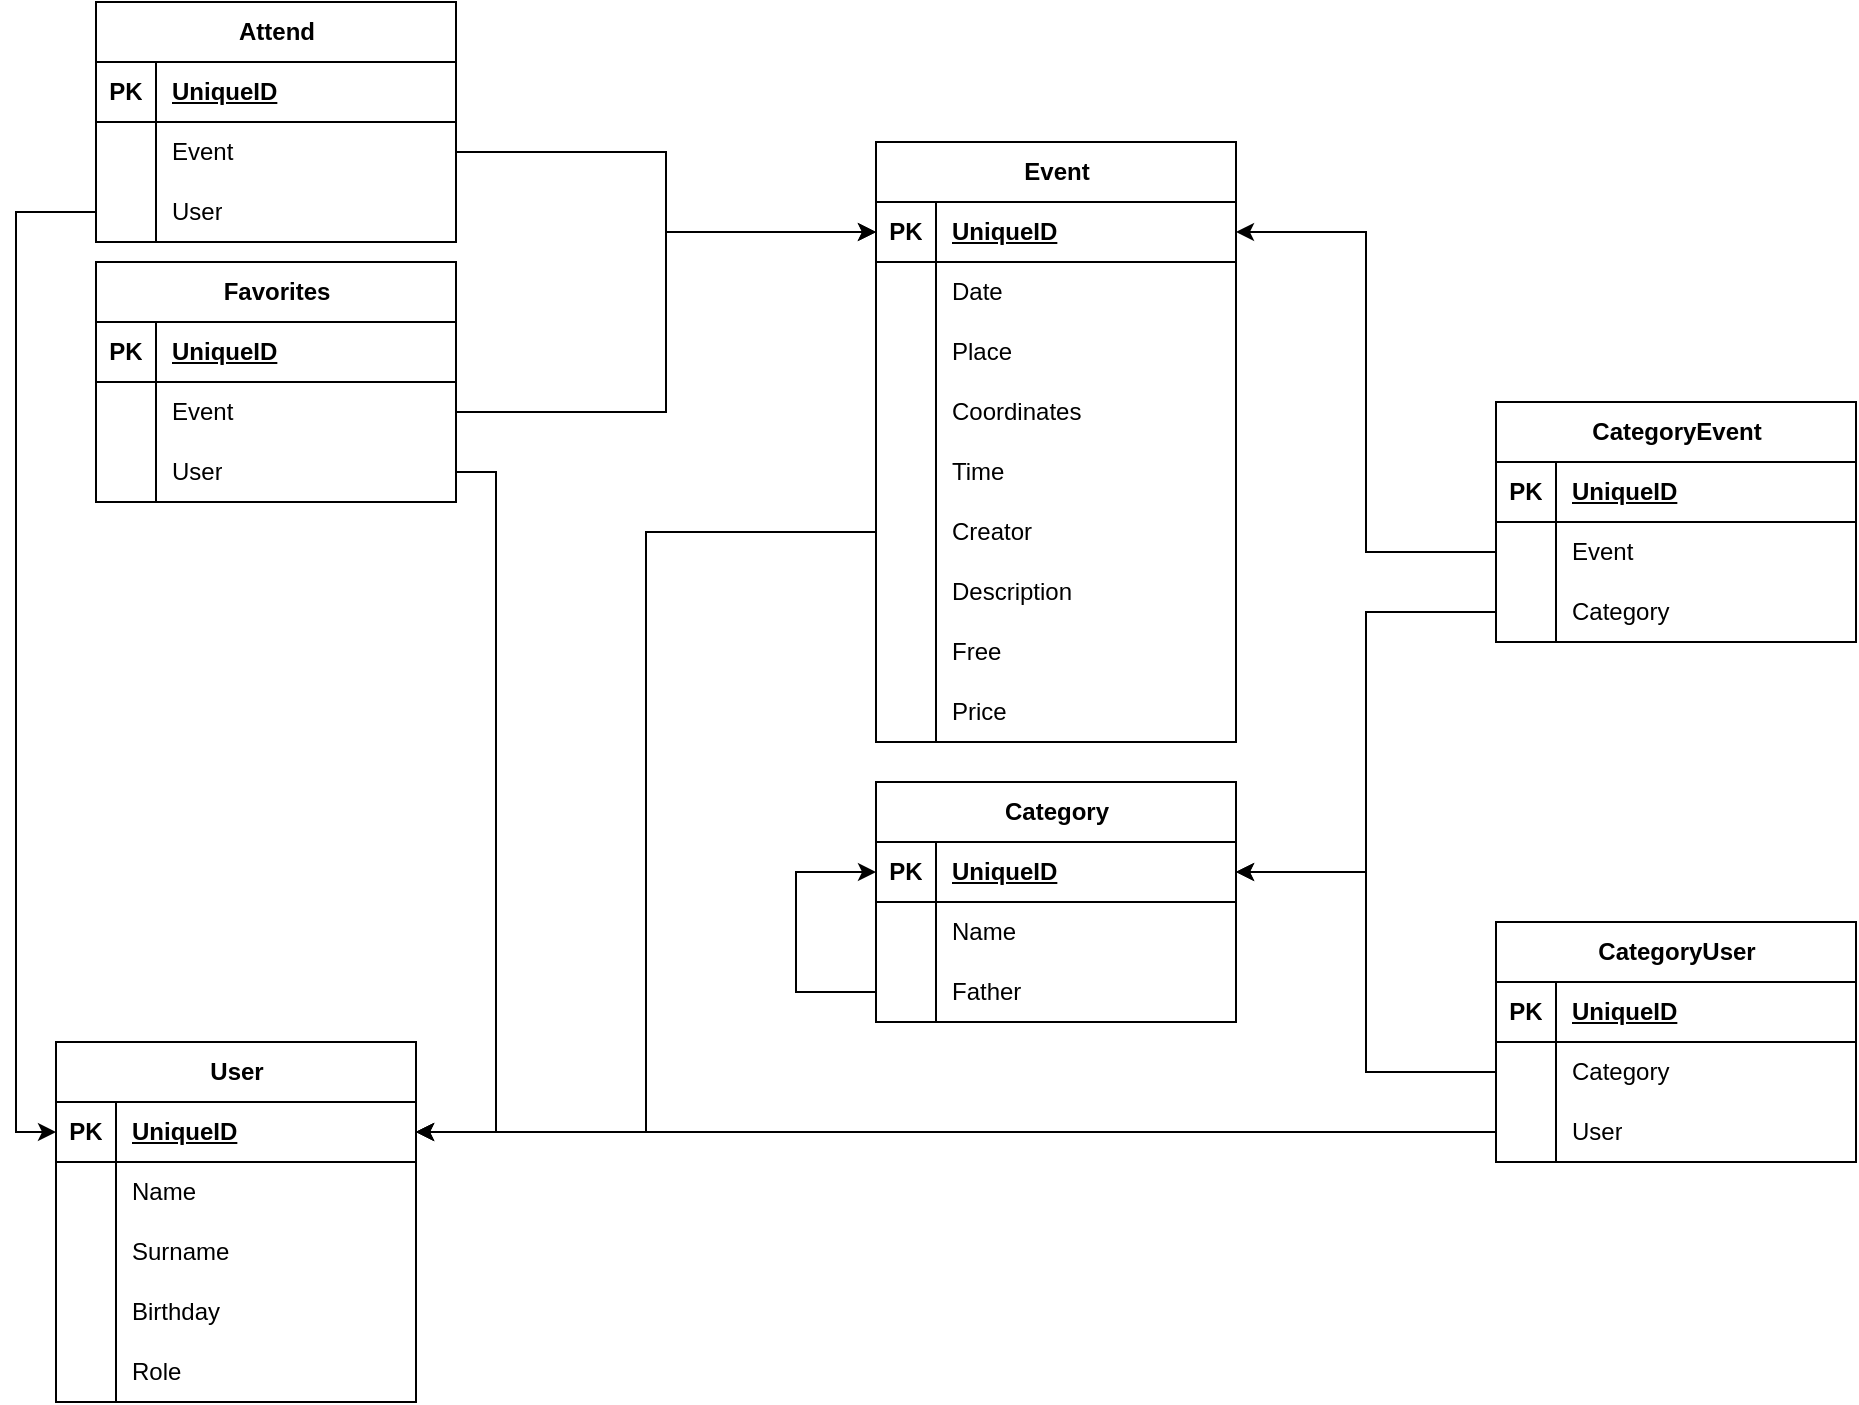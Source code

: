 <mxfile version="21.0.2" type="device"><diagram name="Pagina-1" id="HXqzpzpttiGcGbyxBQgP"><mxGraphModel dx="2345" dy="1855" grid="1" gridSize="10" guides="1" tooltips="1" connect="1" arrows="1" fold="1" page="1" pageScale="1" pageWidth="827" pageHeight="1169" math="0" shadow="0"><root><mxCell id="0"/><mxCell id="1" parent="0"/><mxCell id="CH85Bz0sB6RGt3D_Y4rh-2" value="User" style="shape=table;startSize=30;container=1;collapsible=1;childLayout=tableLayout;fixedRows=1;rowLines=0;fontStyle=1;align=center;resizeLast=1;html=1;" vertex="1" parent="1"><mxGeometry x="-30" y="470" width="180" height="180" as="geometry"/></mxCell><mxCell id="CH85Bz0sB6RGt3D_Y4rh-3" value="" style="shape=tableRow;horizontal=0;startSize=0;swimlaneHead=0;swimlaneBody=0;fillColor=none;collapsible=0;dropTarget=0;points=[[0,0.5],[1,0.5]];portConstraint=eastwest;top=0;left=0;right=0;bottom=1;" vertex="1" parent="CH85Bz0sB6RGt3D_Y4rh-2"><mxGeometry y="30" width="180" height="30" as="geometry"/></mxCell><mxCell id="CH85Bz0sB6RGt3D_Y4rh-4" value="PK" style="shape=partialRectangle;connectable=0;fillColor=none;top=0;left=0;bottom=0;right=0;fontStyle=1;overflow=hidden;whiteSpace=wrap;html=1;" vertex="1" parent="CH85Bz0sB6RGt3D_Y4rh-3"><mxGeometry width="30" height="30" as="geometry"><mxRectangle width="30" height="30" as="alternateBounds"/></mxGeometry></mxCell><mxCell id="CH85Bz0sB6RGt3D_Y4rh-5" value="UniqueID" style="shape=partialRectangle;connectable=0;fillColor=none;top=0;left=0;bottom=0;right=0;align=left;spacingLeft=6;fontStyle=5;overflow=hidden;whiteSpace=wrap;html=1;" vertex="1" parent="CH85Bz0sB6RGt3D_Y4rh-3"><mxGeometry x="30" width="150" height="30" as="geometry"><mxRectangle width="150" height="30" as="alternateBounds"/></mxGeometry></mxCell><mxCell id="CH85Bz0sB6RGt3D_Y4rh-6" value="" style="shape=tableRow;horizontal=0;startSize=0;swimlaneHead=0;swimlaneBody=0;fillColor=none;collapsible=0;dropTarget=0;points=[[0,0.5],[1,0.5]];portConstraint=eastwest;top=0;left=0;right=0;bottom=0;" vertex="1" parent="CH85Bz0sB6RGt3D_Y4rh-2"><mxGeometry y="60" width="180" height="30" as="geometry"/></mxCell><mxCell id="CH85Bz0sB6RGt3D_Y4rh-7" value="" style="shape=partialRectangle;connectable=0;fillColor=none;top=0;left=0;bottom=0;right=0;editable=1;overflow=hidden;whiteSpace=wrap;html=1;" vertex="1" parent="CH85Bz0sB6RGt3D_Y4rh-6"><mxGeometry width="30" height="30" as="geometry"><mxRectangle width="30" height="30" as="alternateBounds"/></mxGeometry></mxCell><mxCell id="CH85Bz0sB6RGt3D_Y4rh-8" value="Name" style="shape=partialRectangle;connectable=0;fillColor=none;top=0;left=0;bottom=0;right=0;align=left;spacingLeft=6;overflow=hidden;whiteSpace=wrap;html=1;" vertex="1" parent="CH85Bz0sB6RGt3D_Y4rh-6"><mxGeometry x="30" width="150" height="30" as="geometry"><mxRectangle width="150" height="30" as="alternateBounds"/></mxGeometry></mxCell><mxCell id="CH85Bz0sB6RGt3D_Y4rh-9" value="" style="shape=tableRow;horizontal=0;startSize=0;swimlaneHead=0;swimlaneBody=0;fillColor=none;collapsible=0;dropTarget=0;points=[[0,0.5],[1,0.5]];portConstraint=eastwest;top=0;left=0;right=0;bottom=0;" vertex="1" parent="CH85Bz0sB6RGt3D_Y4rh-2"><mxGeometry y="90" width="180" height="30" as="geometry"/></mxCell><mxCell id="CH85Bz0sB6RGt3D_Y4rh-10" value="" style="shape=partialRectangle;connectable=0;fillColor=none;top=0;left=0;bottom=0;right=0;editable=1;overflow=hidden;whiteSpace=wrap;html=1;" vertex="1" parent="CH85Bz0sB6RGt3D_Y4rh-9"><mxGeometry width="30" height="30" as="geometry"><mxRectangle width="30" height="30" as="alternateBounds"/></mxGeometry></mxCell><mxCell id="CH85Bz0sB6RGt3D_Y4rh-11" value="Surname" style="shape=partialRectangle;connectable=0;fillColor=none;top=0;left=0;bottom=0;right=0;align=left;spacingLeft=6;overflow=hidden;whiteSpace=wrap;html=1;" vertex="1" parent="CH85Bz0sB6RGt3D_Y4rh-9"><mxGeometry x="30" width="150" height="30" as="geometry"><mxRectangle width="150" height="30" as="alternateBounds"/></mxGeometry></mxCell><mxCell id="CH85Bz0sB6RGt3D_Y4rh-12" value="" style="shape=tableRow;horizontal=0;startSize=0;swimlaneHead=0;swimlaneBody=0;fillColor=none;collapsible=0;dropTarget=0;points=[[0,0.5],[1,0.5]];portConstraint=eastwest;top=0;left=0;right=0;bottom=0;" vertex="1" parent="CH85Bz0sB6RGt3D_Y4rh-2"><mxGeometry y="120" width="180" height="30" as="geometry"/></mxCell><mxCell id="CH85Bz0sB6RGt3D_Y4rh-13" value="" style="shape=partialRectangle;connectable=0;fillColor=none;top=0;left=0;bottom=0;right=0;editable=1;overflow=hidden;whiteSpace=wrap;html=1;" vertex="1" parent="CH85Bz0sB6RGt3D_Y4rh-12"><mxGeometry width="30" height="30" as="geometry"><mxRectangle width="30" height="30" as="alternateBounds"/></mxGeometry></mxCell><mxCell id="CH85Bz0sB6RGt3D_Y4rh-14" value="Birthday" style="shape=partialRectangle;connectable=0;fillColor=none;top=0;left=0;bottom=0;right=0;align=left;spacingLeft=6;overflow=hidden;whiteSpace=wrap;html=1;" vertex="1" parent="CH85Bz0sB6RGt3D_Y4rh-12"><mxGeometry x="30" width="150" height="30" as="geometry"><mxRectangle width="150" height="30" as="alternateBounds"/></mxGeometry></mxCell><mxCell id="CH85Bz0sB6RGt3D_Y4rh-15" value="" style="shape=tableRow;horizontal=0;startSize=0;swimlaneHead=0;swimlaneBody=0;fillColor=none;collapsible=0;dropTarget=0;points=[[0,0.5],[1,0.5]];portConstraint=eastwest;top=0;left=0;right=0;bottom=0;" vertex="1" parent="CH85Bz0sB6RGt3D_Y4rh-2"><mxGeometry y="150" width="180" height="30" as="geometry"/></mxCell><mxCell id="CH85Bz0sB6RGt3D_Y4rh-16" value="" style="shape=partialRectangle;connectable=0;fillColor=none;top=0;left=0;bottom=0;right=0;editable=1;overflow=hidden;whiteSpace=wrap;html=1;" vertex="1" parent="CH85Bz0sB6RGt3D_Y4rh-15"><mxGeometry width="30" height="30" as="geometry"><mxRectangle width="30" height="30" as="alternateBounds"/></mxGeometry></mxCell><mxCell id="CH85Bz0sB6RGt3D_Y4rh-17" value="Role" style="shape=partialRectangle;connectable=0;fillColor=none;top=0;left=0;bottom=0;right=0;align=left;spacingLeft=6;overflow=hidden;whiteSpace=wrap;html=1;" vertex="1" parent="CH85Bz0sB6RGt3D_Y4rh-15"><mxGeometry x="30" width="150" height="30" as="geometry"><mxRectangle width="150" height="30" as="alternateBounds"/></mxGeometry></mxCell><mxCell id="CH85Bz0sB6RGt3D_Y4rh-30" value="Event" style="shape=table;startSize=30;container=1;collapsible=1;childLayout=tableLayout;fixedRows=1;rowLines=0;fontStyle=1;align=center;resizeLast=1;html=1;" vertex="1" parent="1"><mxGeometry x="380" y="20" width="180" height="300" as="geometry"/></mxCell><mxCell id="CH85Bz0sB6RGt3D_Y4rh-31" value="" style="shape=tableRow;horizontal=0;startSize=0;swimlaneHead=0;swimlaneBody=0;fillColor=none;collapsible=0;dropTarget=0;points=[[0,0.5],[1,0.5]];portConstraint=eastwest;top=0;left=0;right=0;bottom=1;" vertex="1" parent="CH85Bz0sB6RGt3D_Y4rh-30"><mxGeometry y="30" width="180" height="30" as="geometry"/></mxCell><mxCell id="CH85Bz0sB6RGt3D_Y4rh-32" value="PK" style="shape=partialRectangle;connectable=0;fillColor=none;top=0;left=0;bottom=0;right=0;fontStyle=1;overflow=hidden;whiteSpace=wrap;html=1;" vertex="1" parent="CH85Bz0sB6RGt3D_Y4rh-31"><mxGeometry width="30" height="30" as="geometry"><mxRectangle width="30" height="30" as="alternateBounds"/></mxGeometry></mxCell><mxCell id="CH85Bz0sB6RGt3D_Y4rh-33" value="UniqueID" style="shape=partialRectangle;connectable=0;fillColor=none;top=0;left=0;bottom=0;right=0;align=left;spacingLeft=6;fontStyle=5;overflow=hidden;whiteSpace=wrap;html=1;" vertex="1" parent="CH85Bz0sB6RGt3D_Y4rh-31"><mxGeometry x="30" width="150" height="30" as="geometry"><mxRectangle width="150" height="30" as="alternateBounds"/></mxGeometry></mxCell><mxCell id="CH85Bz0sB6RGt3D_Y4rh-34" value="" style="shape=tableRow;horizontal=0;startSize=0;swimlaneHead=0;swimlaneBody=0;fillColor=none;collapsible=0;dropTarget=0;points=[[0,0.5],[1,0.5]];portConstraint=eastwest;top=0;left=0;right=0;bottom=0;" vertex="1" parent="CH85Bz0sB6RGt3D_Y4rh-30"><mxGeometry y="60" width="180" height="30" as="geometry"/></mxCell><mxCell id="CH85Bz0sB6RGt3D_Y4rh-35" value="" style="shape=partialRectangle;connectable=0;fillColor=none;top=0;left=0;bottom=0;right=0;editable=1;overflow=hidden;whiteSpace=wrap;html=1;" vertex="1" parent="CH85Bz0sB6RGt3D_Y4rh-34"><mxGeometry width="30" height="30" as="geometry"><mxRectangle width="30" height="30" as="alternateBounds"/></mxGeometry></mxCell><mxCell id="CH85Bz0sB6RGt3D_Y4rh-36" value="Date" style="shape=partialRectangle;connectable=0;fillColor=none;top=0;left=0;bottom=0;right=0;align=left;spacingLeft=6;overflow=hidden;whiteSpace=wrap;html=1;" vertex="1" parent="CH85Bz0sB6RGt3D_Y4rh-34"><mxGeometry x="30" width="150" height="30" as="geometry"><mxRectangle width="150" height="30" as="alternateBounds"/></mxGeometry></mxCell><mxCell id="CH85Bz0sB6RGt3D_Y4rh-37" value="" style="shape=tableRow;horizontal=0;startSize=0;swimlaneHead=0;swimlaneBody=0;fillColor=none;collapsible=0;dropTarget=0;points=[[0,0.5],[1,0.5]];portConstraint=eastwest;top=0;left=0;right=0;bottom=0;" vertex="1" parent="CH85Bz0sB6RGt3D_Y4rh-30"><mxGeometry y="90" width="180" height="30" as="geometry"/></mxCell><mxCell id="CH85Bz0sB6RGt3D_Y4rh-38" value="" style="shape=partialRectangle;connectable=0;fillColor=none;top=0;left=0;bottom=0;right=0;editable=1;overflow=hidden;whiteSpace=wrap;html=1;" vertex="1" parent="CH85Bz0sB6RGt3D_Y4rh-37"><mxGeometry width="30" height="30" as="geometry"><mxRectangle width="30" height="30" as="alternateBounds"/></mxGeometry></mxCell><mxCell id="CH85Bz0sB6RGt3D_Y4rh-39" value="Place" style="shape=partialRectangle;connectable=0;fillColor=none;top=0;left=0;bottom=0;right=0;align=left;spacingLeft=6;overflow=hidden;whiteSpace=wrap;html=1;" vertex="1" parent="CH85Bz0sB6RGt3D_Y4rh-37"><mxGeometry x="30" width="150" height="30" as="geometry"><mxRectangle width="150" height="30" as="alternateBounds"/></mxGeometry></mxCell><mxCell id="CH85Bz0sB6RGt3D_Y4rh-40" value="" style="shape=tableRow;horizontal=0;startSize=0;swimlaneHead=0;swimlaneBody=0;fillColor=none;collapsible=0;dropTarget=0;points=[[0,0.5],[1,0.5]];portConstraint=eastwest;top=0;left=0;right=0;bottom=0;" vertex="1" parent="CH85Bz0sB6RGt3D_Y4rh-30"><mxGeometry y="120" width="180" height="30" as="geometry"/></mxCell><mxCell id="CH85Bz0sB6RGt3D_Y4rh-41" value="" style="shape=partialRectangle;connectable=0;fillColor=none;top=0;left=0;bottom=0;right=0;editable=1;overflow=hidden;whiteSpace=wrap;html=1;" vertex="1" parent="CH85Bz0sB6RGt3D_Y4rh-40"><mxGeometry width="30" height="30" as="geometry"><mxRectangle width="30" height="30" as="alternateBounds"/></mxGeometry></mxCell><mxCell id="CH85Bz0sB6RGt3D_Y4rh-42" value="Coordinates" style="shape=partialRectangle;connectable=0;fillColor=none;top=0;left=0;bottom=0;right=0;align=left;spacingLeft=6;overflow=hidden;whiteSpace=wrap;html=1;" vertex="1" parent="CH85Bz0sB6RGt3D_Y4rh-40"><mxGeometry x="30" width="150" height="30" as="geometry"><mxRectangle width="150" height="30" as="alternateBounds"/></mxGeometry></mxCell><mxCell id="CH85Bz0sB6RGt3D_Y4rh-43" value="" style="shape=tableRow;horizontal=0;startSize=0;swimlaneHead=0;swimlaneBody=0;fillColor=none;collapsible=0;dropTarget=0;points=[[0,0.5],[1,0.5]];portConstraint=eastwest;top=0;left=0;right=0;bottom=0;" vertex="1" parent="CH85Bz0sB6RGt3D_Y4rh-30"><mxGeometry y="150" width="180" height="30" as="geometry"/></mxCell><mxCell id="CH85Bz0sB6RGt3D_Y4rh-44" value="" style="shape=partialRectangle;connectable=0;fillColor=none;top=0;left=0;bottom=0;right=0;editable=1;overflow=hidden;whiteSpace=wrap;html=1;" vertex="1" parent="CH85Bz0sB6RGt3D_Y4rh-43"><mxGeometry width="30" height="30" as="geometry"><mxRectangle width="30" height="30" as="alternateBounds"/></mxGeometry></mxCell><mxCell id="CH85Bz0sB6RGt3D_Y4rh-45" value="Time" style="shape=partialRectangle;connectable=0;fillColor=none;top=0;left=0;bottom=0;right=0;align=left;spacingLeft=6;overflow=hidden;whiteSpace=wrap;html=1;" vertex="1" parent="CH85Bz0sB6RGt3D_Y4rh-43"><mxGeometry x="30" width="150" height="30" as="geometry"><mxRectangle width="150" height="30" as="alternateBounds"/></mxGeometry></mxCell><mxCell id="CH85Bz0sB6RGt3D_Y4rh-46" value="" style="shape=tableRow;horizontal=0;startSize=0;swimlaneHead=0;swimlaneBody=0;fillColor=none;collapsible=0;dropTarget=0;points=[[0,0.5],[1,0.5]];portConstraint=eastwest;top=0;left=0;right=0;bottom=0;" vertex="1" parent="CH85Bz0sB6RGt3D_Y4rh-30"><mxGeometry y="180" width="180" height="30" as="geometry"/></mxCell><mxCell id="CH85Bz0sB6RGt3D_Y4rh-47" value="" style="shape=partialRectangle;connectable=0;fillColor=none;top=0;left=0;bottom=0;right=0;editable=1;overflow=hidden;whiteSpace=wrap;html=1;" vertex="1" parent="CH85Bz0sB6RGt3D_Y4rh-46"><mxGeometry width="30" height="30" as="geometry"><mxRectangle width="30" height="30" as="alternateBounds"/></mxGeometry></mxCell><mxCell id="CH85Bz0sB6RGt3D_Y4rh-48" value="Creator" style="shape=partialRectangle;connectable=0;fillColor=none;top=0;left=0;bottom=0;right=0;align=left;spacingLeft=6;overflow=hidden;whiteSpace=wrap;html=1;" vertex="1" parent="CH85Bz0sB6RGt3D_Y4rh-46"><mxGeometry x="30" width="150" height="30" as="geometry"><mxRectangle width="150" height="30" as="alternateBounds"/></mxGeometry></mxCell><mxCell id="CH85Bz0sB6RGt3D_Y4rh-49" value="" style="shape=tableRow;horizontal=0;startSize=0;swimlaneHead=0;swimlaneBody=0;fillColor=none;collapsible=0;dropTarget=0;points=[[0,0.5],[1,0.5]];portConstraint=eastwest;top=0;left=0;right=0;bottom=0;" vertex="1" parent="CH85Bz0sB6RGt3D_Y4rh-30"><mxGeometry y="210" width="180" height="30" as="geometry"/></mxCell><mxCell id="CH85Bz0sB6RGt3D_Y4rh-50" value="" style="shape=partialRectangle;connectable=0;fillColor=none;top=0;left=0;bottom=0;right=0;editable=1;overflow=hidden;whiteSpace=wrap;html=1;" vertex="1" parent="CH85Bz0sB6RGt3D_Y4rh-49"><mxGeometry width="30" height="30" as="geometry"><mxRectangle width="30" height="30" as="alternateBounds"/></mxGeometry></mxCell><mxCell id="CH85Bz0sB6RGt3D_Y4rh-51" value="Description" style="shape=partialRectangle;connectable=0;fillColor=none;top=0;left=0;bottom=0;right=0;align=left;spacingLeft=6;overflow=hidden;whiteSpace=wrap;html=1;" vertex="1" parent="CH85Bz0sB6RGt3D_Y4rh-49"><mxGeometry x="30" width="150" height="30" as="geometry"><mxRectangle width="150" height="30" as="alternateBounds"/></mxGeometry></mxCell><mxCell id="CH85Bz0sB6RGt3D_Y4rh-52" value="" style="shape=tableRow;horizontal=0;startSize=0;swimlaneHead=0;swimlaneBody=0;fillColor=none;collapsible=0;dropTarget=0;points=[[0,0.5],[1,0.5]];portConstraint=eastwest;top=0;left=0;right=0;bottom=0;" vertex="1" parent="CH85Bz0sB6RGt3D_Y4rh-30"><mxGeometry y="240" width="180" height="30" as="geometry"/></mxCell><mxCell id="CH85Bz0sB6RGt3D_Y4rh-53" value="" style="shape=partialRectangle;connectable=0;fillColor=none;top=0;left=0;bottom=0;right=0;editable=1;overflow=hidden;whiteSpace=wrap;html=1;" vertex="1" parent="CH85Bz0sB6RGt3D_Y4rh-52"><mxGeometry width="30" height="30" as="geometry"><mxRectangle width="30" height="30" as="alternateBounds"/></mxGeometry></mxCell><mxCell id="CH85Bz0sB6RGt3D_Y4rh-54" value="Free" style="shape=partialRectangle;connectable=0;fillColor=none;top=0;left=0;bottom=0;right=0;align=left;spacingLeft=6;overflow=hidden;whiteSpace=wrap;html=1;" vertex="1" parent="CH85Bz0sB6RGt3D_Y4rh-52"><mxGeometry x="30" width="150" height="30" as="geometry"><mxRectangle width="150" height="30" as="alternateBounds"/></mxGeometry></mxCell><mxCell id="CH85Bz0sB6RGt3D_Y4rh-55" value="" style="shape=tableRow;horizontal=0;startSize=0;swimlaneHead=0;swimlaneBody=0;fillColor=none;collapsible=0;dropTarget=0;points=[[0,0.5],[1,0.5]];portConstraint=eastwest;top=0;left=0;right=0;bottom=0;" vertex="1" parent="CH85Bz0sB6RGt3D_Y4rh-30"><mxGeometry y="270" width="180" height="30" as="geometry"/></mxCell><mxCell id="CH85Bz0sB6RGt3D_Y4rh-56" value="" style="shape=partialRectangle;connectable=0;fillColor=none;top=0;left=0;bottom=0;right=0;editable=1;overflow=hidden;whiteSpace=wrap;html=1;" vertex="1" parent="CH85Bz0sB6RGt3D_Y4rh-55"><mxGeometry width="30" height="30" as="geometry"><mxRectangle width="30" height="30" as="alternateBounds"/></mxGeometry></mxCell><mxCell id="CH85Bz0sB6RGt3D_Y4rh-57" value="Price" style="shape=partialRectangle;connectable=0;fillColor=none;top=0;left=0;bottom=0;right=0;align=left;spacingLeft=6;overflow=hidden;whiteSpace=wrap;html=1;" vertex="1" parent="CH85Bz0sB6RGt3D_Y4rh-55"><mxGeometry x="30" width="150" height="30" as="geometry"><mxRectangle width="150" height="30" as="alternateBounds"/></mxGeometry></mxCell><mxCell id="CH85Bz0sB6RGt3D_Y4rh-145" style="edgeStyle=orthogonalEdgeStyle;rounded=0;orthogonalLoop=1;jettySize=auto;html=1;exitX=0;exitY=0.5;exitDx=0;exitDy=0;entryX=0;entryY=0.5;entryDx=0;entryDy=0;" edge="1" parent="1" source="CH85Bz0sB6RGt3D_Y4rh-65" target="CH85Bz0sB6RGt3D_Y4rh-59"><mxGeometry relative="1" as="geometry"><Array as="points"><mxPoint x="340" y="445"/><mxPoint x="340" y="385"/></Array></mxGeometry></mxCell><mxCell id="CH85Bz0sB6RGt3D_Y4rh-58" value="Category" style="shape=table;startSize=30;container=1;collapsible=1;childLayout=tableLayout;fixedRows=1;rowLines=0;fontStyle=1;align=center;resizeLast=1;html=1;" vertex="1" parent="1"><mxGeometry x="380" y="340" width="180" height="120" as="geometry"/></mxCell><mxCell id="CH85Bz0sB6RGt3D_Y4rh-59" value="" style="shape=tableRow;horizontal=0;startSize=0;swimlaneHead=0;swimlaneBody=0;fillColor=none;collapsible=0;dropTarget=0;points=[[0,0.5],[1,0.5]];portConstraint=eastwest;top=0;left=0;right=0;bottom=1;" vertex="1" parent="CH85Bz0sB6RGt3D_Y4rh-58"><mxGeometry y="30" width="180" height="30" as="geometry"/></mxCell><mxCell id="CH85Bz0sB6RGt3D_Y4rh-60" value="PK" style="shape=partialRectangle;connectable=0;fillColor=none;top=0;left=0;bottom=0;right=0;fontStyle=1;overflow=hidden;whiteSpace=wrap;html=1;" vertex="1" parent="CH85Bz0sB6RGt3D_Y4rh-59"><mxGeometry width="30" height="30" as="geometry"><mxRectangle width="30" height="30" as="alternateBounds"/></mxGeometry></mxCell><mxCell id="CH85Bz0sB6RGt3D_Y4rh-61" value="UniqueID" style="shape=partialRectangle;connectable=0;fillColor=none;top=0;left=0;bottom=0;right=0;align=left;spacingLeft=6;fontStyle=5;overflow=hidden;whiteSpace=wrap;html=1;" vertex="1" parent="CH85Bz0sB6RGt3D_Y4rh-59"><mxGeometry x="30" width="150" height="30" as="geometry"><mxRectangle width="150" height="30" as="alternateBounds"/></mxGeometry></mxCell><mxCell id="CH85Bz0sB6RGt3D_Y4rh-62" value="" style="shape=tableRow;horizontal=0;startSize=0;swimlaneHead=0;swimlaneBody=0;fillColor=none;collapsible=0;dropTarget=0;points=[[0,0.5],[1,0.5]];portConstraint=eastwest;top=0;left=0;right=0;bottom=0;" vertex="1" parent="CH85Bz0sB6RGt3D_Y4rh-58"><mxGeometry y="60" width="180" height="30" as="geometry"/></mxCell><mxCell id="CH85Bz0sB6RGt3D_Y4rh-63" value="" style="shape=partialRectangle;connectable=0;fillColor=none;top=0;left=0;bottom=0;right=0;editable=1;overflow=hidden;whiteSpace=wrap;html=1;" vertex="1" parent="CH85Bz0sB6RGt3D_Y4rh-62"><mxGeometry width="30" height="30" as="geometry"><mxRectangle width="30" height="30" as="alternateBounds"/></mxGeometry></mxCell><mxCell id="CH85Bz0sB6RGt3D_Y4rh-64" value="Name" style="shape=partialRectangle;connectable=0;fillColor=none;top=0;left=0;bottom=0;right=0;align=left;spacingLeft=6;overflow=hidden;whiteSpace=wrap;html=1;" vertex="1" parent="CH85Bz0sB6RGt3D_Y4rh-62"><mxGeometry x="30" width="150" height="30" as="geometry"><mxRectangle width="150" height="30" as="alternateBounds"/></mxGeometry></mxCell><mxCell id="CH85Bz0sB6RGt3D_Y4rh-65" value="" style="shape=tableRow;horizontal=0;startSize=0;swimlaneHead=0;swimlaneBody=0;fillColor=none;collapsible=0;dropTarget=0;points=[[0,0.5],[1,0.5]];portConstraint=eastwest;top=0;left=0;right=0;bottom=0;" vertex="1" parent="CH85Bz0sB6RGt3D_Y4rh-58"><mxGeometry y="90" width="180" height="30" as="geometry"/></mxCell><mxCell id="CH85Bz0sB6RGt3D_Y4rh-66" value="" style="shape=partialRectangle;connectable=0;fillColor=none;top=0;left=0;bottom=0;right=0;editable=1;overflow=hidden;whiteSpace=wrap;html=1;" vertex="1" parent="CH85Bz0sB6RGt3D_Y4rh-65"><mxGeometry width="30" height="30" as="geometry"><mxRectangle width="30" height="30" as="alternateBounds"/></mxGeometry></mxCell><mxCell id="CH85Bz0sB6RGt3D_Y4rh-67" value="Father" style="shape=partialRectangle;connectable=0;fillColor=none;top=0;left=0;bottom=0;right=0;align=left;spacingLeft=6;overflow=hidden;whiteSpace=wrap;html=1;" vertex="1" parent="CH85Bz0sB6RGt3D_Y4rh-65"><mxGeometry x="30" width="150" height="30" as="geometry"><mxRectangle width="150" height="30" as="alternateBounds"/></mxGeometry></mxCell><mxCell id="CH85Bz0sB6RGt3D_Y4rh-77" style="edgeStyle=orthogonalEdgeStyle;rounded=0;orthogonalLoop=1;jettySize=auto;html=1;exitX=0;exitY=0.5;exitDx=0;exitDy=0;" edge="1" parent="1" source="CH85Bz0sB6RGt3D_Y4rh-46" target="CH85Bz0sB6RGt3D_Y4rh-3"><mxGeometry relative="1" as="geometry"/></mxCell><mxCell id="CH85Bz0sB6RGt3D_Y4rh-78" value="CategoryEvent" style="shape=table;startSize=30;container=1;collapsible=1;childLayout=tableLayout;fixedRows=1;rowLines=0;fontStyle=1;align=center;resizeLast=1;html=1;" vertex="1" parent="1"><mxGeometry x="690" y="150" width="180" height="120" as="geometry"/></mxCell><mxCell id="CH85Bz0sB6RGt3D_Y4rh-79" value="" style="shape=tableRow;horizontal=0;startSize=0;swimlaneHead=0;swimlaneBody=0;fillColor=none;collapsible=0;dropTarget=0;points=[[0,0.5],[1,0.5]];portConstraint=eastwest;top=0;left=0;right=0;bottom=1;" vertex="1" parent="CH85Bz0sB6RGt3D_Y4rh-78"><mxGeometry y="30" width="180" height="30" as="geometry"/></mxCell><mxCell id="CH85Bz0sB6RGt3D_Y4rh-80" value="PK" style="shape=partialRectangle;connectable=0;fillColor=none;top=0;left=0;bottom=0;right=0;fontStyle=1;overflow=hidden;whiteSpace=wrap;html=1;" vertex="1" parent="CH85Bz0sB6RGt3D_Y4rh-79"><mxGeometry width="30" height="30" as="geometry"><mxRectangle width="30" height="30" as="alternateBounds"/></mxGeometry></mxCell><mxCell id="CH85Bz0sB6RGt3D_Y4rh-81" value="UniqueID" style="shape=partialRectangle;connectable=0;fillColor=none;top=0;left=0;bottom=0;right=0;align=left;spacingLeft=6;fontStyle=5;overflow=hidden;whiteSpace=wrap;html=1;" vertex="1" parent="CH85Bz0sB6RGt3D_Y4rh-79"><mxGeometry x="30" width="150" height="30" as="geometry"><mxRectangle width="150" height="30" as="alternateBounds"/></mxGeometry></mxCell><mxCell id="CH85Bz0sB6RGt3D_Y4rh-82" value="" style="shape=tableRow;horizontal=0;startSize=0;swimlaneHead=0;swimlaneBody=0;fillColor=none;collapsible=0;dropTarget=0;points=[[0,0.5],[1,0.5]];portConstraint=eastwest;top=0;left=0;right=0;bottom=0;" vertex="1" parent="CH85Bz0sB6RGt3D_Y4rh-78"><mxGeometry y="60" width="180" height="30" as="geometry"/></mxCell><mxCell id="CH85Bz0sB6RGt3D_Y4rh-83" value="" style="shape=partialRectangle;connectable=0;fillColor=none;top=0;left=0;bottom=0;right=0;editable=1;overflow=hidden;whiteSpace=wrap;html=1;" vertex="1" parent="CH85Bz0sB6RGt3D_Y4rh-82"><mxGeometry width="30" height="30" as="geometry"><mxRectangle width="30" height="30" as="alternateBounds"/></mxGeometry></mxCell><mxCell id="CH85Bz0sB6RGt3D_Y4rh-84" value="Event" style="shape=partialRectangle;connectable=0;fillColor=none;top=0;left=0;bottom=0;right=0;align=left;spacingLeft=6;overflow=hidden;whiteSpace=wrap;html=1;" vertex="1" parent="CH85Bz0sB6RGt3D_Y4rh-82"><mxGeometry x="30" width="150" height="30" as="geometry"><mxRectangle width="150" height="30" as="alternateBounds"/></mxGeometry></mxCell><mxCell id="CH85Bz0sB6RGt3D_Y4rh-85" value="" style="shape=tableRow;horizontal=0;startSize=0;swimlaneHead=0;swimlaneBody=0;fillColor=none;collapsible=0;dropTarget=0;points=[[0,0.5],[1,0.5]];portConstraint=eastwest;top=0;left=0;right=0;bottom=0;" vertex="1" parent="CH85Bz0sB6RGt3D_Y4rh-78"><mxGeometry y="90" width="180" height="30" as="geometry"/></mxCell><mxCell id="CH85Bz0sB6RGt3D_Y4rh-86" value="" style="shape=partialRectangle;connectable=0;fillColor=none;top=0;left=0;bottom=0;right=0;editable=1;overflow=hidden;whiteSpace=wrap;html=1;" vertex="1" parent="CH85Bz0sB6RGt3D_Y4rh-85"><mxGeometry width="30" height="30" as="geometry"><mxRectangle width="30" height="30" as="alternateBounds"/></mxGeometry></mxCell><mxCell id="CH85Bz0sB6RGt3D_Y4rh-87" value="Category" style="shape=partialRectangle;connectable=0;fillColor=none;top=0;left=0;bottom=0;right=0;align=left;spacingLeft=6;overflow=hidden;whiteSpace=wrap;html=1;" vertex="1" parent="CH85Bz0sB6RGt3D_Y4rh-85"><mxGeometry x="30" width="150" height="30" as="geometry"><mxRectangle width="150" height="30" as="alternateBounds"/></mxGeometry></mxCell><mxCell id="CH85Bz0sB6RGt3D_Y4rh-91" style="edgeStyle=orthogonalEdgeStyle;rounded=0;orthogonalLoop=1;jettySize=auto;html=1;exitX=0;exitY=0.5;exitDx=0;exitDy=0;entryX=1;entryY=0.5;entryDx=0;entryDy=0;" edge="1" parent="1" source="CH85Bz0sB6RGt3D_Y4rh-82" target="CH85Bz0sB6RGt3D_Y4rh-31"><mxGeometry relative="1" as="geometry"/></mxCell><mxCell id="CH85Bz0sB6RGt3D_Y4rh-92" style="edgeStyle=orthogonalEdgeStyle;rounded=0;orthogonalLoop=1;jettySize=auto;html=1;exitX=0;exitY=0.5;exitDx=0;exitDy=0;entryX=1;entryY=0.5;entryDx=0;entryDy=0;" edge="1" parent="1" source="CH85Bz0sB6RGt3D_Y4rh-85" target="CH85Bz0sB6RGt3D_Y4rh-59"><mxGeometry relative="1" as="geometry"/></mxCell><mxCell id="CH85Bz0sB6RGt3D_Y4rh-93" value="CategoryUser" style="shape=table;startSize=30;container=1;collapsible=1;childLayout=tableLayout;fixedRows=1;rowLines=0;fontStyle=1;align=center;resizeLast=1;html=1;" vertex="1" parent="1"><mxGeometry x="690" y="410" width="180" height="120" as="geometry"/></mxCell><mxCell id="CH85Bz0sB6RGt3D_Y4rh-94" value="" style="shape=tableRow;horizontal=0;startSize=0;swimlaneHead=0;swimlaneBody=0;fillColor=none;collapsible=0;dropTarget=0;points=[[0,0.5],[1,0.5]];portConstraint=eastwest;top=0;left=0;right=0;bottom=1;" vertex="1" parent="CH85Bz0sB6RGt3D_Y4rh-93"><mxGeometry y="30" width="180" height="30" as="geometry"/></mxCell><mxCell id="CH85Bz0sB6RGt3D_Y4rh-95" value="PK" style="shape=partialRectangle;connectable=0;fillColor=none;top=0;left=0;bottom=0;right=0;fontStyle=1;overflow=hidden;whiteSpace=wrap;html=1;" vertex="1" parent="CH85Bz0sB6RGt3D_Y4rh-94"><mxGeometry width="30" height="30" as="geometry"><mxRectangle width="30" height="30" as="alternateBounds"/></mxGeometry></mxCell><mxCell id="CH85Bz0sB6RGt3D_Y4rh-96" value="UniqueID" style="shape=partialRectangle;connectable=0;fillColor=none;top=0;left=0;bottom=0;right=0;align=left;spacingLeft=6;fontStyle=5;overflow=hidden;whiteSpace=wrap;html=1;" vertex="1" parent="CH85Bz0sB6RGt3D_Y4rh-94"><mxGeometry x="30" width="150" height="30" as="geometry"><mxRectangle width="150" height="30" as="alternateBounds"/></mxGeometry></mxCell><mxCell id="CH85Bz0sB6RGt3D_Y4rh-100" value="" style="shape=tableRow;horizontal=0;startSize=0;swimlaneHead=0;swimlaneBody=0;fillColor=none;collapsible=0;dropTarget=0;points=[[0,0.5],[1,0.5]];portConstraint=eastwest;top=0;left=0;right=0;bottom=0;" vertex="1" parent="CH85Bz0sB6RGt3D_Y4rh-93"><mxGeometry y="60" width="180" height="30" as="geometry"/></mxCell><mxCell id="CH85Bz0sB6RGt3D_Y4rh-101" value="" style="shape=partialRectangle;connectable=0;fillColor=none;top=0;left=0;bottom=0;right=0;editable=1;overflow=hidden;whiteSpace=wrap;html=1;" vertex="1" parent="CH85Bz0sB6RGt3D_Y4rh-100"><mxGeometry width="30" height="30" as="geometry"><mxRectangle width="30" height="30" as="alternateBounds"/></mxGeometry></mxCell><mxCell id="CH85Bz0sB6RGt3D_Y4rh-102" value="Category" style="shape=partialRectangle;connectable=0;fillColor=none;top=0;left=0;bottom=0;right=0;align=left;spacingLeft=6;overflow=hidden;whiteSpace=wrap;html=1;" vertex="1" parent="CH85Bz0sB6RGt3D_Y4rh-100"><mxGeometry x="30" width="150" height="30" as="geometry"><mxRectangle width="150" height="30" as="alternateBounds"/></mxGeometry></mxCell><mxCell id="CH85Bz0sB6RGt3D_Y4rh-97" value="" style="shape=tableRow;horizontal=0;startSize=0;swimlaneHead=0;swimlaneBody=0;fillColor=none;collapsible=0;dropTarget=0;points=[[0,0.5],[1,0.5]];portConstraint=eastwest;top=0;left=0;right=0;bottom=0;" vertex="1" parent="CH85Bz0sB6RGt3D_Y4rh-93"><mxGeometry y="90" width="180" height="30" as="geometry"/></mxCell><mxCell id="CH85Bz0sB6RGt3D_Y4rh-98" value="" style="shape=partialRectangle;connectable=0;fillColor=none;top=0;left=0;bottom=0;right=0;editable=1;overflow=hidden;whiteSpace=wrap;html=1;" vertex="1" parent="CH85Bz0sB6RGt3D_Y4rh-97"><mxGeometry width="30" height="30" as="geometry"><mxRectangle width="30" height="30" as="alternateBounds"/></mxGeometry></mxCell><mxCell id="CH85Bz0sB6RGt3D_Y4rh-99" value="User" style="shape=partialRectangle;connectable=0;fillColor=none;top=0;left=0;bottom=0;right=0;align=left;spacingLeft=6;overflow=hidden;whiteSpace=wrap;html=1;" vertex="1" parent="CH85Bz0sB6RGt3D_Y4rh-97"><mxGeometry x="30" width="150" height="30" as="geometry"><mxRectangle width="150" height="30" as="alternateBounds"/></mxGeometry></mxCell><mxCell id="CH85Bz0sB6RGt3D_Y4rh-107" style="edgeStyle=orthogonalEdgeStyle;rounded=0;orthogonalLoop=1;jettySize=auto;html=1;exitX=0;exitY=0.5;exitDx=0;exitDy=0;entryX=1;entryY=0.5;entryDx=0;entryDy=0;" edge="1" parent="1" source="CH85Bz0sB6RGt3D_Y4rh-100" target="CH85Bz0sB6RGt3D_Y4rh-59"><mxGeometry relative="1" as="geometry"/></mxCell><mxCell id="CH85Bz0sB6RGt3D_Y4rh-108" style="edgeStyle=orthogonalEdgeStyle;rounded=0;orthogonalLoop=1;jettySize=auto;html=1;exitX=0;exitY=0.5;exitDx=0;exitDy=0;entryX=1;entryY=0.5;entryDx=0;entryDy=0;" edge="1" parent="1" source="CH85Bz0sB6RGt3D_Y4rh-97" target="CH85Bz0sB6RGt3D_Y4rh-3"><mxGeometry relative="1" as="geometry"/></mxCell><mxCell id="CH85Bz0sB6RGt3D_Y4rh-109" value="Favorites" style="shape=table;startSize=30;container=1;collapsible=1;childLayout=tableLayout;fixedRows=1;rowLines=0;fontStyle=1;align=center;resizeLast=1;html=1;" vertex="1" parent="1"><mxGeometry x="-10" y="80" width="180" height="120" as="geometry"/></mxCell><mxCell id="CH85Bz0sB6RGt3D_Y4rh-110" value="" style="shape=tableRow;horizontal=0;startSize=0;swimlaneHead=0;swimlaneBody=0;fillColor=none;collapsible=0;dropTarget=0;points=[[0,0.5],[1,0.5]];portConstraint=eastwest;top=0;left=0;right=0;bottom=1;" vertex="1" parent="CH85Bz0sB6RGt3D_Y4rh-109"><mxGeometry y="30" width="180" height="30" as="geometry"/></mxCell><mxCell id="CH85Bz0sB6RGt3D_Y4rh-111" value="PK" style="shape=partialRectangle;connectable=0;fillColor=none;top=0;left=0;bottom=0;right=0;fontStyle=1;overflow=hidden;whiteSpace=wrap;html=1;" vertex="1" parent="CH85Bz0sB6RGt3D_Y4rh-110"><mxGeometry width="30" height="30" as="geometry"><mxRectangle width="30" height="30" as="alternateBounds"/></mxGeometry></mxCell><mxCell id="CH85Bz0sB6RGt3D_Y4rh-112" value="UniqueID" style="shape=partialRectangle;connectable=0;fillColor=none;top=0;left=0;bottom=0;right=0;align=left;spacingLeft=6;fontStyle=5;overflow=hidden;whiteSpace=wrap;html=1;" vertex="1" parent="CH85Bz0sB6RGt3D_Y4rh-110"><mxGeometry x="30" width="150" height="30" as="geometry"><mxRectangle width="150" height="30" as="alternateBounds"/></mxGeometry></mxCell><mxCell id="CH85Bz0sB6RGt3D_Y4rh-116" value="" style="shape=tableRow;horizontal=0;startSize=0;swimlaneHead=0;swimlaneBody=0;fillColor=none;collapsible=0;dropTarget=0;points=[[0,0.5],[1,0.5]];portConstraint=eastwest;top=0;left=0;right=0;bottom=0;" vertex="1" parent="CH85Bz0sB6RGt3D_Y4rh-109"><mxGeometry y="60" width="180" height="30" as="geometry"/></mxCell><mxCell id="CH85Bz0sB6RGt3D_Y4rh-117" value="" style="shape=partialRectangle;connectable=0;fillColor=none;top=0;left=0;bottom=0;right=0;editable=1;overflow=hidden;whiteSpace=wrap;html=1;" vertex="1" parent="CH85Bz0sB6RGt3D_Y4rh-116"><mxGeometry width="30" height="30" as="geometry"><mxRectangle width="30" height="30" as="alternateBounds"/></mxGeometry></mxCell><mxCell id="CH85Bz0sB6RGt3D_Y4rh-118" value="Event" style="shape=partialRectangle;connectable=0;fillColor=none;top=0;left=0;bottom=0;right=0;align=left;spacingLeft=6;overflow=hidden;whiteSpace=wrap;html=1;" vertex="1" parent="CH85Bz0sB6RGt3D_Y4rh-116"><mxGeometry x="30" width="150" height="30" as="geometry"><mxRectangle width="150" height="30" as="alternateBounds"/></mxGeometry></mxCell><mxCell id="CH85Bz0sB6RGt3D_Y4rh-113" value="" style="shape=tableRow;horizontal=0;startSize=0;swimlaneHead=0;swimlaneBody=0;fillColor=none;collapsible=0;dropTarget=0;points=[[0,0.5],[1,0.5]];portConstraint=eastwest;top=0;left=0;right=0;bottom=0;" vertex="1" parent="CH85Bz0sB6RGt3D_Y4rh-109"><mxGeometry y="90" width="180" height="30" as="geometry"/></mxCell><mxCell id="CH85Bz0sB6RGt3D_Y4rh-114" value="" style="shape=partialRectangle;connectable=0;fillColor=none;top=0;left=0;bottom=0;right=0;editable=1;overflow=hidden;whiteSpace=wrap;html=1;" vertex="1" parent="CH85Bz0sB6RGt3D_Y4rh-113"><mxGeometry width="30" height="30" as="geometry"><mxRectangle width="30" height="30" as="alternateBounds"/></mxGeometry></mxCell><mxCell id="CH85Bz0sB6RGt3D_Y4rh-115" value="User" style="shape=partialRectangle;connectable=0;fillColor=none;top=0;left=0;bottom=0;right=0;align=left;spacingLeft=6;overflow=hidden;whiteSpace=wrap;html=1;" vertex="1" parent="CH85Bz0sB6RGt3D_Y4rh-113"><mxGeometry x="30" width="150" height="30" as="geometry"><mxRectangle width="150" height="30" as="alternateBounds"/></mxGeometry></mxCell><mxCell id="CH85Bz0sB6RGt3D_Y4rh-122" style="edgeStyle=orthogonalEdgeStyle;rounded=0;orthogonalLoop=1;jettySize=auto;html=1;exitX=1;exitY=0.5;exitDx=0;exitDy=0;entryX=0;entryY=0.5;entryDx=0;entryDy=0;" edge="1" parent="1" source="CH85Bz0sB6RGt3D_Y4rh-116" target="CH85Bz0sB6RGt3D_Y4rh-31"><mxGeometry relative="1" as="geometry"/></mxCell><mxCell id="CH85Bz0sB6RGt3D_Y4rh-123" style="edgeStyle=orthogonalEdgeStyle;rounded=0;orthogonalLoop=1;jettySize=auto;html=1;exitX=1;exitY=0.5;exitDx=0;exitDy=0;entryX=1;entryY=0.5;entryDx=0;entryDy=0;" edge="1" parent="1" source="CH85Bz0sB6RGt3D_Y4rh-113" target="CH85Bz0sB6RGt3D_Y4rh-3"><mxGeometry relative="1" as="geometry"/></mxCell><mxCell id="CH85Bz0sB6RGt3D_Y4rh-124" value="Attend" style="shape=table;startSize=30;container=1;collapsible=1;childLayout=tableLayout;fixedRows=1;rowLines=0;fontStyle=1;align=center;resizeLast=1;html=1;" vertex="1" parent="1"><mxGeometry x="-10" y="-50" width="180" height="120" as="geometry"/></mxCell><mxCell id="CH85Bz0sB6RGt3D_Y4rh-125" value="" style="shape=tableRow;horizontal=0;startSize=0;swimlaneHead=0;swimlaneBody=0;fillColor=none;collapsible=0;dropTarget=0;points=[[0,0.5],[1,0.5]];portConstraint=eastwest;top=0;left=0;right=0;bottom=1;" vertex="1" parent="CH85Bz0sB6RGt3D_Y4rh-124"><mxGeometry y="30" width="180" height="30" as="geometry"/></mxCell><mxCell id="CH85Bz0sB6RGt3D_Y4rh-126" value="PK" style="shape=partialRectangle;connectable=0;fillColor=none;top=0;left=0;bottom=0;right=0;fontStyle=1;overflow=hidden;whiteSpace=wrap;html=1;" vertex="1" parent="CH85Bz0sB6RGt3D_Y4rh-125"><mxGeometry width="30" height="30" as="geometry"><mxRectangle width="30" height="30" as="alternateBounds"/></mxGeometry></mxCell><mxCell id="CH85Bz0sB6RGt3D_Y4rh-127" value="UniqueID" style="shape=partialRectangle;connectable=0;fillColor=none;top=0;left=0;bottom=0;right=0;align=left;spacingLeft=6;fontStyle=5;overflow=hidden;whiteSpace=wrap;html=1;" vertex="1" parent="CH85Bz0sB6RGt3D_Y4rh-125"><mxGeometry x="30" width="150" height="30" as="geometry"><mxRectangle width="150" height="30" as="alternateBounds"/></mxGeometry></mxCell><mxCell id="CH85Bz0sB6RGt3D_Y4rh-128" value="" style="shape=tableRow;horizontal=0;startSize=0;swimlaneHead=0;swimlaneBody=0;fillColor=none;collapsible=0;dropTarget=0;points=[[0,0.5],[1,0.5]];portConstraint=eastwest;top=0;left=0;right=0;bottom=0;" vertex="1" parent="CH85Bz0sB6RGt3D_Y4rh-124"><mxGeometry y="60" width="180" height="30" as="geometry"/></mxCell><mxCell id="CH85Bz0sB6RGt3D_Y4rh-129" value="" style="shape=partialRectangle;connectable=0;fillColor=none;top=0;left=0;bottom=0;right=0;editable=1;overflow=hidden;whiteSpace=wrap;html=1;" vertex="1" parent="CH85Bz0sB6RGt3D_Y4rh-128"><mxGeometry width="30" height="30" as="geometry"><mxRectangle width="30" height="30" as="alternateBounds"/></mxGeometry></mxCell><mxCell id="CH85Bz0sB6RGt3D_Y4rh-130" value="Event" style="shape=partialRectangle;connectable=0;fillColor=none;top=0;left=0;bottom=0;right=0;align=left;spacingLeft=6;overflow=hidden;whiteSpace=wrap;html=1;" vertex="1" parent="CH85Bz0sB6RGt3D_Y4rh-128"><mxGeometry x="30" width="150" height="30" as="geometry"><mxRectangle width="150" height="30" as="alternateBounds"/></mxGeometry></mxCell><mxCell id="CH85Bz0sB6RGt3D_Y4rh-131" value="" style="shape=tableRow;horizontal=0;startSize=0;swimlaneHead=0;swimlaneBody=0;fillColor=none;collapsible=0;dropTarget=0;points=[[0,0.5],[1,0.5]];portConstraint=eastwest;top=0;left=0;right=0;bottom=0;" vertex="1" parent="CH85Bz0sB6RGt3D_Y4rh-124"><mxGeometry y="90" width="180" height="30" as="geometry"/></mxCell><mxCell id="CH85Bz0sB6RGt3D_Y4rh-132" value="" style="shape=partialRectangle;connectable=0;fillColor=none;top=0;left=0;bottom=0;right=0;editable=1;overflow=hidden;whiteSpace=wrap;html=1;" vertex="1" parent="CH85Bz0sB6RGt3D_Y4rh-131"><mxGeometry width="30" height="30" as="geometry"><mxRectangle width="30" height="30" as="alternateBounds"/></mxGeometry></mxCell><mxCell id="CH85Bz0sB6RGt3D_Y4rh-133" value="User" style="shape=partialRectangle;connectable=0;fillColor=none;top=0;left=0;bottom=0;right=0;align=left;spacingLeft=6;overflow=hidden;whiteSpace=wrap;html=1;" vertex="1" parent="CH85Bz0sB6RGt3D_Y4rh-131"><mxGeometry x="30" width="150" height="30" as="geometry"><mxRectangle width="150" height="30" as="alternateBounds"/></mxGeometry></mxCell><mxCell id="CH85Bz0sB6RGt3D_Y4rh-137" style="edgeStyle=orthogonalEdgeStyle;rounded=0;orthogonalLoop=1;jettySize=auto;html=1;exitX=1;exitY=0.5;exitDx=0;exitDy=0;entryX=0;entryY=0.5;entryDx=0;entryDy=0;" edge="1" parent="1" source="CH85Bz0sB6RGt3D_Y4rh-128" target="CH85Bz0sB6RGt3D_Y4rh-31"><mxGeometry relative="1" as="geometry"/></mxCell><mxCell id="CH85Bz0sB6RGt3D_Y4rh-138" style="edgeStyle=orthogonalEdgeStyle;rounded=0;orthogonalLoop=1;jettySize=auto;html=1;exitX=0;exitY=0.5;exitDx=0;exitDy=0;entryX=0;entryY=0.5;entryDx=0;entryDy=0;" edge="1" parent="1" source="CH85Bz0sB6RGt3D_Y4rh-131" target="CH85Bz0sB6RGt3D_Y4rh-3"><mxGeometry relative="1" as="geometry"/></mxCell></root></mxGraphModel></diagram></mxfile>